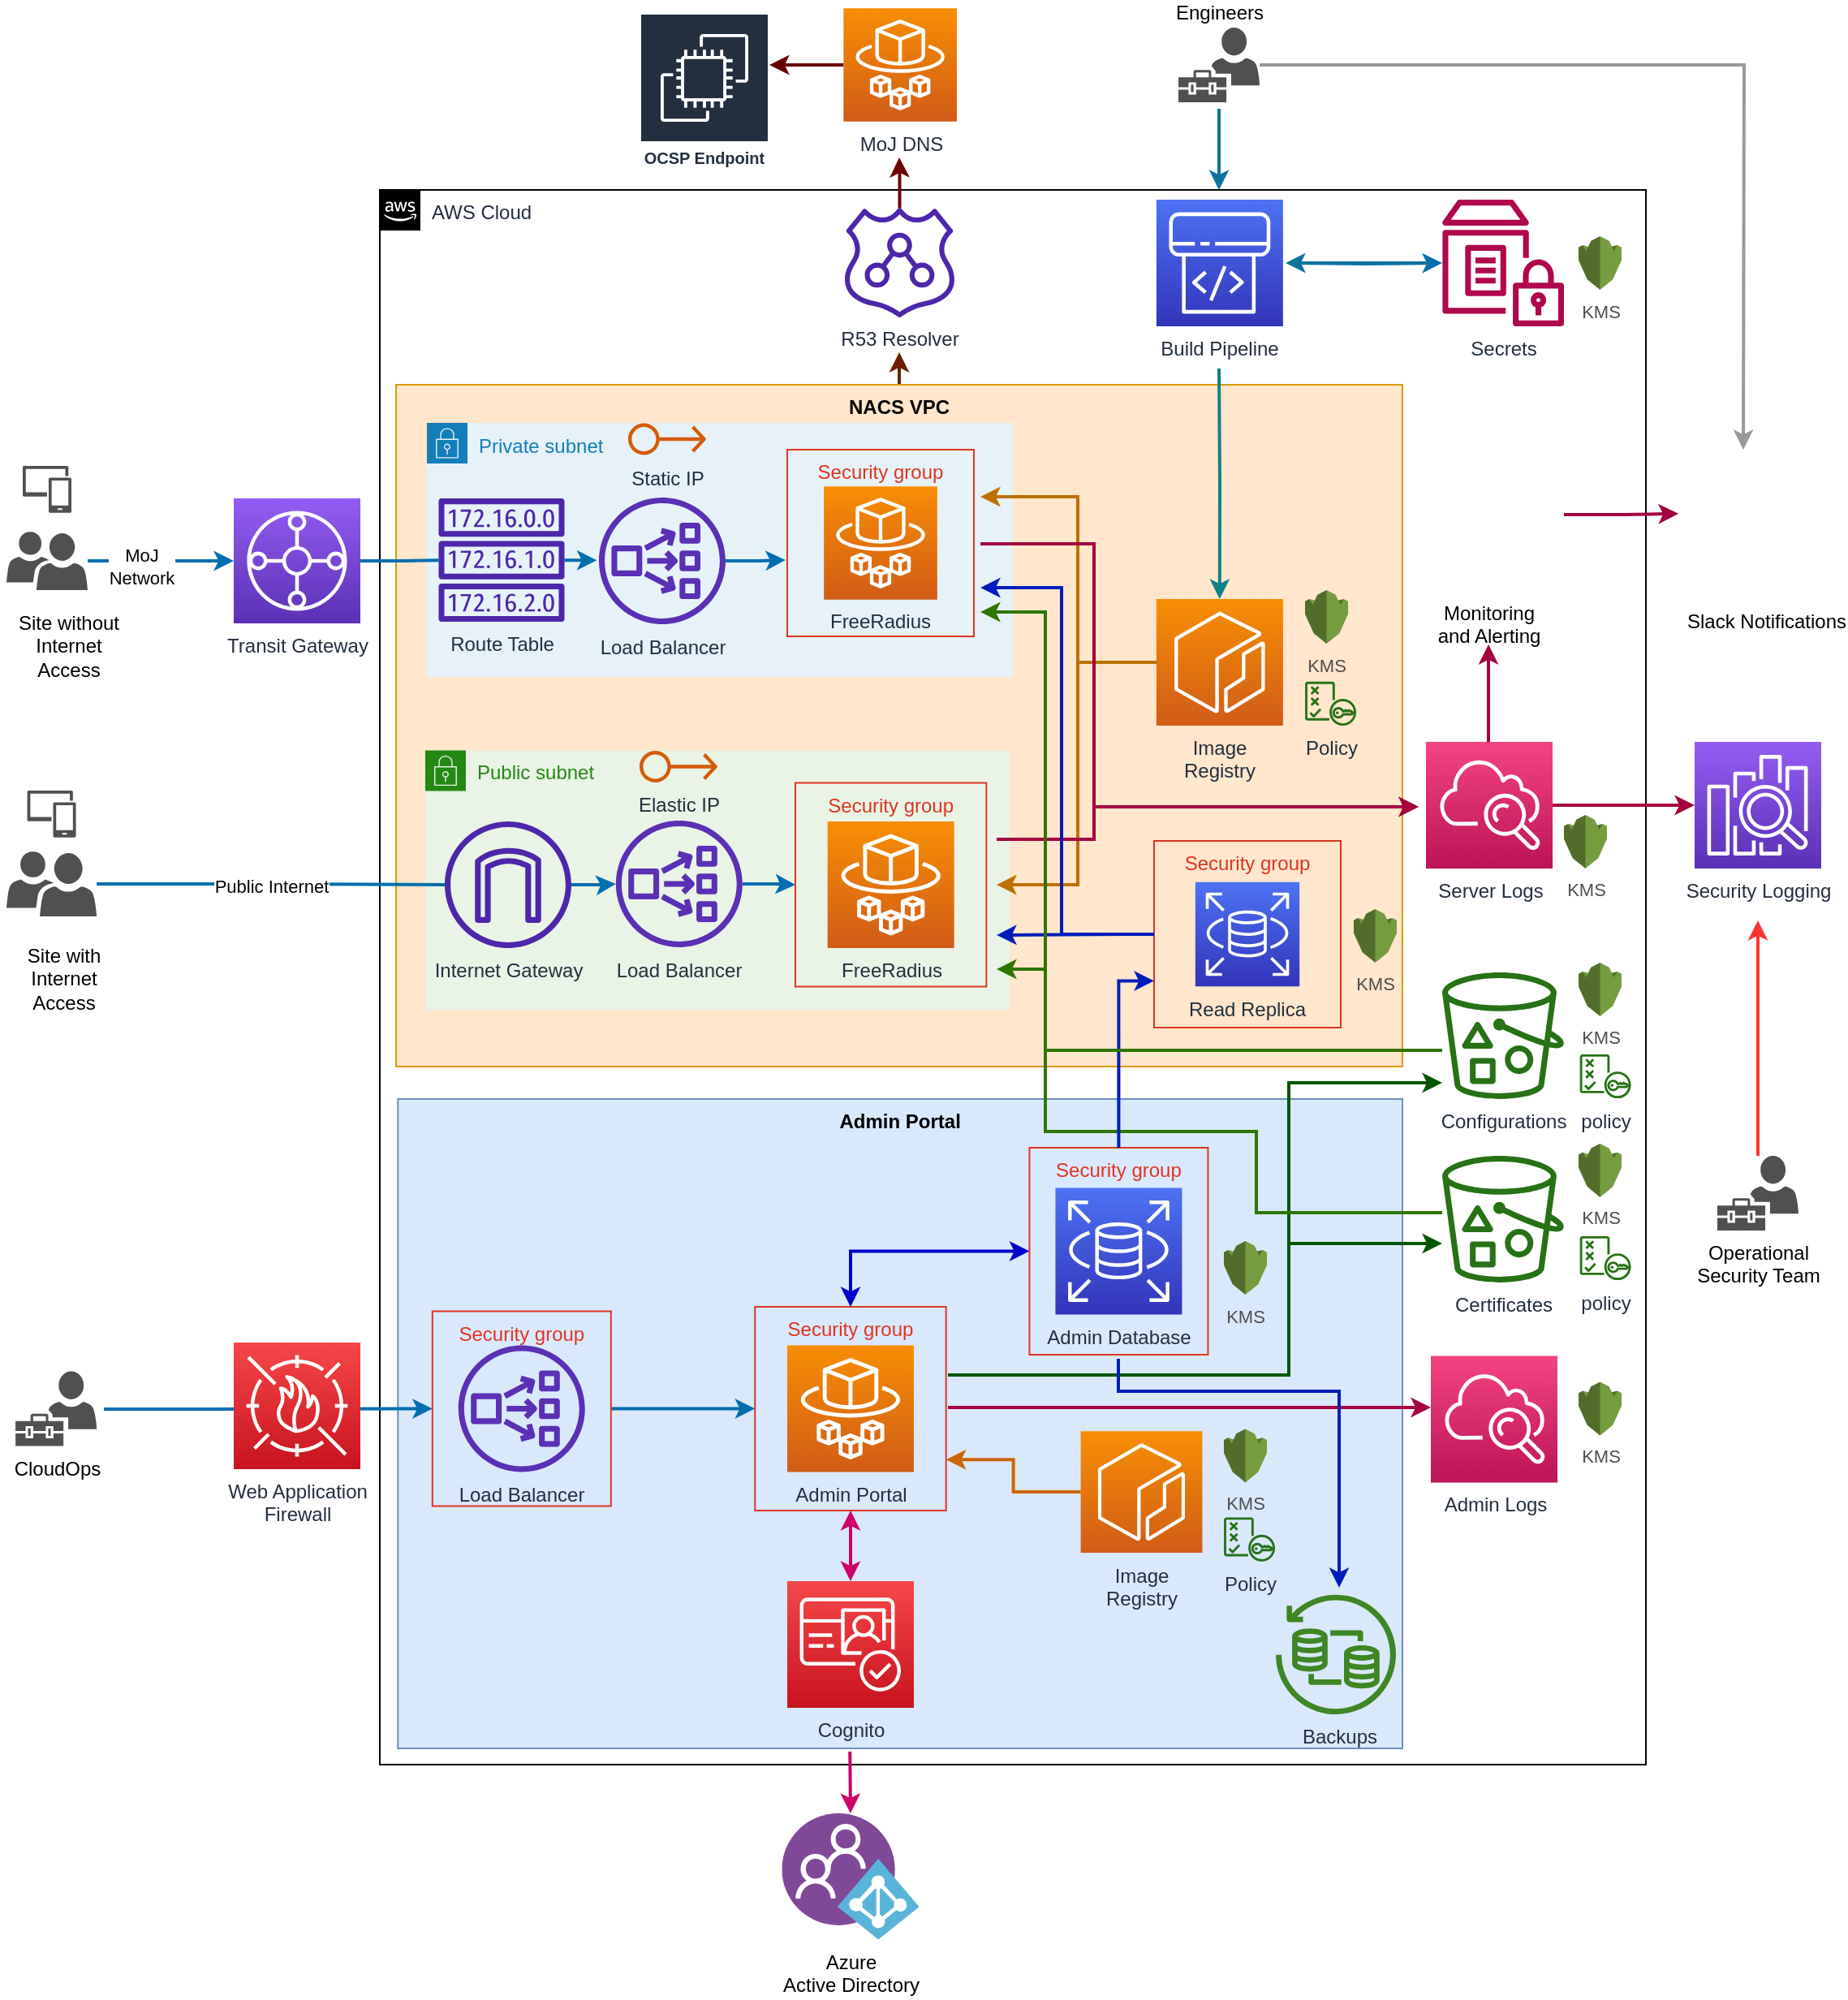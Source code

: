 <mxfile version="18.0.0" type="device"><diagram id="9MO6uvC0R2wSckzGNIwa" name="Page-1"><mxGraphModel dx="1988" dy="3139" grid="1" gridSize="10" guides="1" tooltips="1" connect="1" arrows="1" fold="1" page="1" pageScale="1" pageWidth="827" pageHeight="1169" math="0" shadow="0"><root><mxCell id="0"/><mxCell id="1" parent="0"/><mxCell id="9-9kvyiUO59uA4K4BosA-84" value="AWS Cloud" style="points=[[0,0],[0.25,0],[0.5,0],[0.75,0],[1,0],[1,0.25],[1,0.5],[1,0.75],[1,1],[0.75,1],[0.5,1],[0.25,1],[0,1],[0,0.75],[0,0.5],[0,0.25]];outlineConnect=0;gradientColor=none;html=1;whiteSpace=wrap;fontSize=12;fontStyle=0;shape=mxgraph.aws4.group;grIcon=mxgraph.aws4.group_aws_cloud_alt;strokeColor=#000000;fillColor=none;verticalAlign=top;align=left;spacingLeft=30;fontColor=#232F3E;dashed=0;" parent="1" vertex="1"><mxGeometry x="-590" y="-1060" width="780" height="970" as="geometry"/></mxCell><mxCell id="9-9kvyiUO59uA4K4BosA-189" value="Admin Portal" style="fillColor=#dae8fc;strokeColor=#6c8ebf;dashed=0;verticalAlign=top;fontStyle=1;" parent="1" vertex="1"><mxGeometry x="-578.86" y="-500" width="618.86" height="400" as="geometry"/></mxCell><mxCell id="W1wL9ashuMeTcyz9NrU6-119" style="edgeStyle=orthogonalEdgeStyle;rounded=0;orthogonalLoop=1;jettySize=auto;html=1;exitX=0.5;exitY=0;exitDx=0;exitDy=0;fontSize=11;fontColor=#4D4D4D;strokeWidth=2;fillColor=#a0522d;strokeColor=#6D1F00;" parent="1" source="9-9kvyiUO59uA4K4BosA-187" edge="1"><mxGeometry relative="1" as="geometry"><mxPoint x="-270" y="-960" as="targetPoint"/></mxGeometry></mxCell><mxCell id="9-9kvyiUO59uA4K4BosA-187" value="NACS VPC" style="fillColor=#ffe6cc;strokeColor=#d79b00;dashed=0;verticalAlign=top;fontStyle=1;" parent="1" vertex="1"><mxGeometry x="-580" y="-940" width="620" height="420" as="geometry"/></mxCell><mxCell id="9-9kvyiUO59uA4K4BosA-138" style="edgeStyle=orthogonalEdgeStyle;rounded=0;orthogonalLoop=1;jettySize=auto;html=1;strokeColor=#006EAF;strokeWidth=2;fillColor=#1ba1e2;" parent="1" source="AiLHbRzSf-J2AkT8xo80-5" target="NAixXiFrhquAeeg1MCdx-24" edge="1"><mxGeometry relative="1" as="geometry"><mxPoint x="-640" y="-616" as="targetPoint"/></mxGeometry></mxCell><mxCell id="W1wL9ashuMeTcyz9NrU6-104" value="MoJ &lt;br&gt;Network" style="edgeLabel;html=1;align=center;verticalAlign=middle;resizable=0;points=[];" parent="9-9kvyiUO59uA4K4BosA-138" vertex="1" connectable="0"><mxGeometry x="-0.275" y="-2" relative="1" as="geometry"><mxPoint y="1" as="offset"/></mxGeometry></mxCell><mxCell id="AiLHbRzSf-J2AkT8xo80-5" value="" style="pointerEvents=1;shadow=0;dashed=0;html=1;strokeColor=none;labelPosition=center;verticalLabelPosition=bottom;verticalAlign=top;align=center;fillColor=#505050;shape=mxgraph.mscae.intune.user_group" parent="1" vertex="1"><mxGeometry x="-820" y="-849.5" width="50" height="36" as="geometry"/></mxCell><mxCell id="AiLHbRzSf-J2AkT8xo80-6" value="CloudOps&lt;br&gt;" style="pointerEvents=1;shadow=0;dashed=0;html=1;strokeColor=none;labelPosition=center;verticalLabelPosition=bottom;verticalAlign=top;align=center;fillColor=#505050;shape=mxgraph.mscae.intune.user_management" parent="1" vertex="1"><mxGeometry x="-814.44" y="-332.25" width="50" height="46" as="geometry"/></mxCell><mxCell id="AiLHbRzSf-J2AkT8xo80-28" value="" style="pointerEvents=1;shadow=0;dashed=0;html=1;strokeColor=none;labelPosition=center;verticalLabelPosition=bottom;verticalAlign=top;align=center;fillColor=#505050;shape=mxgraph.mscae.intune.device_group" parent="1" vertex="1"><mxGeometry x="-810" y="-890.0" width="30" height="28.88" as="geometry"/></mxCell><mxCell id="Zwe5Y7tv6AMG9vgAHVcf-19" value="Azure &lt;br&gt;Active Directory" style="aspect=fixed;html=1;points=[];align=center;image;fontSize=12;image=img/lib/mscae/Azure_AD_B2C.svg;" parent="1" vertex="1"><mxGeometry x="-342.3" y="-60" width="84.58" height="77.81" as="geometry"/></mxCell><mxCell id="ob2yoat7zag57HKbLGKw-67" style="edgeStyle=orthogonalEdgeStyle;rounded=0;orthogonalLoop=1;jettySize=auto;html=1;entryX=0.5;entryY=0;entryDx=0;entryDy=0;entryPerimeter=0;strokeColor=#CC0066;strokeWidth=2;exitX=0.45;exitY=1.005;exitDx=0;exitDy=0;exitPerimeter=0;" parent="1" source="9-9kvyiUO59uA4K4BosA-189" target="Zwe5Y7tv6AMG9vgAHVcf-19" edge="1"><mxGeometry relative="1" as="geometry"><mxPoint x="-300" y="-90" as="sourcePoint"/></mxGeometry></mxCell><mxCell id="ob2yoat7zag57HKbLGKw-77" style="edgeStyle=orthogonalEdgeStyle;rounded=0;orthogonalLoop=1;jettySize=auto;html=1;entryX=0.5;entryY=1;entryDx=0;entryDy=0;startArrow=classic;startFill=1;strokeWidth=2;strokeColor=#CC0066;" parent="1" source="9-9kvyiUO59uA4K4BosA-210" target="ob2yoat7zag57HKbLGKw-64" edge="1"><mxGeometry relative="1" as="geometry"/></mxCell><mxCell id="9-9kvyiUO59uA4K4BosA-210" value="Cognito&lt;br&gt;" style="outlineConnect=0;fontColor=#232F3E;gradientColor=#F54749;gradientDirection=north;fillColor=#C7131F;strokeColor=#ffffff;dashed=0;verticalLabelPosition=bottom;verticalAlign=top;align=center;html=1;fontSize=12;fontStyle=0;aspect=fixed;shape=mxgraph.aws4.resourceIcon;resIcon=mxgraph.aws4.cognito;labelPosition=center;" parent="1" vertex="1"><mxGeometry x="-339.01" y="-203" width="78" height="78" as="geometry"/></mxCell><mxCell id="b-nBgKYfW51M7RJ4Bktz-7" style="edgeStyle=orthogonalEdgeStyle;rounded=0;orthogonalLoop=1;jettySize=auto;html=1;strokeColor=#006EAF;strokeWidth=2;entryX=0;entryY=0.5;entryDx=0;entryDy=0;fillColor=#1ba1e2;" parent="1" target="NAixXiFrhquAeeg1MCdx-9" edge="1"><mxGeometry relative="1" as="geometry"><mxPoint x="-520" y="-271" as="targetPoint"/><mxPoint x="-760" y="-309" as="sourcePoint"/><Array as="points"><mxPoint x="-694" y="-309"/></Array></mxGeometry></mxCell><mxCell id="b-nBgKYfW51M7RJ4Bktz-8" style="edgeStyle=orthogonalEdgeStyle;rounded=0;orthogonalLoop=1;jettySize=auto;html=1;strokeColor=#006EAF;strokeWidth=2;exitX=1;exitY=0.5;exitDx=0;exitDy=0;entryX=0;entryY=0.5;entryDx=0;entryDy=0;fillColor=#1ba1e2;" parent="1" source="NAixXiFrhquAeeg1MCdx-9" target="ob2yoat7zag57HKbLGKw-64" edge="1"><mxGeometry relative="1" as="geometry"><mxPoint x="-397.23" y="-270.76" as="sourcePoint"/><mxPoint x="-367.23" y="-270.76" as="targetPoint"/></mxGeometry></mxCell><mxCell id="ob2yoat7zag57HKbLGKw-85" style="edgeStyle=orthogonalEdgeStyle;rounded=0;orthogonalLoop=1;jettySize=auto;html=1;startArrow=none;startFill=0;endArrow=classic;endFill=1;strokeWidth=2;strokeColor=#CC6600;entryX=1;entryY=0.75;entryDx=0;entryDy=0;" parent="1" source="ojEpdzs_7g75hfdYQlUM-1" target="ob2yoat7zag57HKbLGKw-64" edge="1"><mxGeometry relative="1" as="geometry"><Array as="points"/><mxPoint x="-230" y="-280" as="targetPoint"/></mxGeometry></mxCell><mxCell id="ojEpdzs_7g75hfdYQlUM-1" value="Image &lt;br&gt;Registry" style="outlineConnect=0;fontColor=#232F3E;gradientColor=#F78E04;gradientDirection=north;fillColor=#D05C17;strokeColor=#ffffff;dashed=0;verticalLabelPosition=bottom;verticalAlign=top;align=center;html=1;fontSize=12;fontStyle=0;aspect=fixed;shape=mxgraph.aws4.resourceIcon;resIcon=mxgraph.aws4.ecr;" parent="1" vertex="1"><mxGeometry x="-158.21" y="-295.37" width="74.93" height="74.93" as="geometry"/></mxCell><mxCell id="NAixXiFrhquAeeg1MCdx-20" value="Policy" style="outlineConnect=0;fontColor=#232F3E;gradientColor=none;fillColor=#277116;strokeColor=none;dashed=0;verticalLabelPosition=bottom;verticalAlign=top;align=center;html=1;fontSize=12;fontStyle=0;aspect=fixed;pointerEvents=1;shape=mxgraph.aws4.policy;" parent="1" vertex="1"><mxGeometry x="-70.0" y="-242.25" width="31.57" height="27.12" as="geometry"/></mxCell><mxCell id="NAixXiFrhquAeeg1MCdx-24" value="Transit Gateway" style="outlineConnect=0;fontColor=#232F3E;gradientColor=#945DF2;gradientDirection=north;fillColor=#5A30B5;strokeColor=#ffffff;dashed=0;verticalLabelPosition=bottom;verticalAlign=top;align=center;html=1;fontSize=12;fontStyle=0;aspect=fixed;shape=mxgraph.aws4.resourceIcon;resIcon=mxgraph.aws4.transit_gateway;labelPosition=center;" parent="1" vertex="1"><mxGeometry x="-680" y="-870" width="78" height="77" as="geometry"/></mxCell><mxCell id="ob2yoat7zag57HKbLGKw-10" value="Image&lt;br&gt;Registry" style="outlineConnect=0;fontColor=#232F3E;gradientColor=#F78E04;gradientDirection=north;fillColor=#D05C17;strokeColor=#ffffff;dashed=0;verticalLabelPosition=bottom;verticalAlign=top;align=center;html=1;fontSize=12;fontStyle=0;aspect=fixed;shape=mxgraph.aws4.resourceIcon;resIcon=mxgraph.aws4.ecr;" parent="1" vertex="1"><mxGeometry x="-111.57" y="-808" width="78" height="78" as="geometry"/></mxCell><mxCell id="ob2yoat7zag57HKbLGKw-32" style="edgeStyle=orthogonalEdgeStyle;rounded=0;orthogonalLoop=1;jettySize=auto;html=1;fillColor=#e1d5e7;strokeColor=#6666FF;strokeWidth=2;" parent="1" source="ob2yoat7zag57HKbLGKw-17" target="ob2yoat7zag57HKbLGKw-25" edge="1"><mxGeometry relative="1" as="geometry"><mxPoint x="-428.001" y="-594.488" as="sourcePoint"/><mxPoint x="-349" y="-711" as="targetPoint"/></mxGeometry></mxCell><mxCell id="ob2yoat7zag57HKbLGKw-51" value="Policy" style="outlineConnect=0;fontColor=#232F3E;gradientColor=none;fillColor=#277116;strokeColor=none;dashed=0;verticalLabelPosition=bottom;verticalAlign=top;align=center;html=1;fontSize=12;fontStyle=0;aspect=fixed;pointerEvents=1;shape=mxgraph.aws4.policy;" parent="1" vertex="1"><mxGeometry x="-20.0" y="-757.12" width="31.57" height="27.12" as="geometry"/></mxCell><mxCell id="ob2yoat7zag57HKbLGKw-61" value="Configurations" style="outlineConnect=0;fontColor=#232F3E;gradientColor=none;fillColor=#277116;strokeColor=none;dashed=0;verticalLabelPosition=bottom;verticalAlign=top;align=center;html=1;fontSize=12;fontStyle=0;aspect=fixed;pointerEvents=1;shape=mxgraph.aws4.bucket_with_objects;" parent="1" vertex="1"><mxGeometry x="64.5" y="-578" width="75" height="78" as="geometry"/></mxCell><mxCell id="ob2yoat7zag57HKbLGKw-62" value="" style="group" parent="1" vertex="1" connectable="0"><mxGeometry x="-358.86" y="-372" width="117.7" height="125.5" as="geometry"/></mxCell><mxCell id="ob2yoat7zag57HKbLGKw-63" value="" style="group" parent="ob2yoat7zag57HKbLGKw-62" vertex="1" connectable="0"><mxGeometry width="117.7" height="125.5" as="geometry"/></mxCell><mxCell id="ob2yoat7zag57HKbLGKw-64" value="Security group" style="fillColor=none;strokeColor=#DD3522;verticalAlign=top;fontStyle=0;fontColor=#DD3522;" parent="ob2yoat7zag57HKbLGKw-63" vertex="1"><mxGeometry width="117.7" height="125.5" as="geometry"/></mxCell><mxCell id="ob2yoat7zag57HKbLGKw-65" value="Admin Portal" style="outlineConnect=0;fontColor=#232F3E;gradientColor=#F78E04;gradientDirection=north;fillColor=#D05C17;strokeColor=#ffffff;dashed=0;verticalLabelPosition=bottom;verticalAlign=top;align=center;html=1;fontSize=12;fontStyle=0;aspect=fixed;shape=mxgraph.aws4.resourceIcon;resIcon=mxgraph.aws4.fargate;" parent="ob2yoat7zag57HKbLGKw-63" vertex="1"><mxGeometry x="19.85" y="23.75" width="78" height="78" as="geometry"/></mxCell><mxCell id="ob2yoat7zag57HKbLGKw-75" value="" style="group" parent="1" vertex="1" connectable="0"><mxGeometry x="-557.59" y="-369.25" width="110" height="120" as="geometry"/></mxCell><mxCell id="NAixXiFrhquAeeg1MCdx-9" value="Security group" style="fillColor=none;strokeColor=#DD3522;verticalAlign=top;fontStyle=0;fontColor=#DD3522;" parent="ob2yoat7zag57HKbLGKw-75" vertex="1"><mxGeometry width="110" height="120" as="geometry"/></mxCell><mxCell id="b-nBgKYfW51M7RJ4Bktz-9" value="Load Balancer" style="outlineConnect=0;fontColor=#232F3E;gradientColor=none;fillColor=#5A30B5;strokeColor=none;dashed=0;verticalLabelPosition=bottom;verticalAlign=top;align=center;html=1;fontSize=12;fontStyle=0;aspect=fixed;pointerEvents=1;shape=mxgraph.aws4.network_load_balancer;" parent="ob2yoat7zag57HKbLGKw-75" vertex="1"><mxGeometry x="16" y="21.0" width="78" height="78" as="geometry"/></mxCell><mxCell id="ob2yoat7zag57HKbLGKw-73" value="" style="group" parent="1" vertex="1" connectable="0"><mxGeometry x="-189.78" y="-470.0" width="110" height="127.5" as="geometry"/></mxCell><mxCell id="NAixXiFrhquAeeg1MCdx-26" value="Security group" style="fillColor=none;strokeColor=#DD3522;verticalAlign=top;fontStyle=0;fontColor=#DD3522;" parent="ob2yoat7zag57HKbLGKw-73" vertex="1"><mxGeometry width="110" height="127.5" as="geometry"/></mxCell><mxCell id="9-9kvyiUO59uA4K4BosA-149" value="Admin Database" style="outlineConnect=0;fontColor=#232F3E;gradientColor=#4D72F3;gradientDirection=north;fillColor=#3334B9;strokeColor=#ffffff;dashed=0;verticalLabelPosition=bottom;verticalAlign=top;align=center;html=1;fontSize=12;fontStyle=0;aspect=fixed;shape=mxgraph.aws4.resourceIcon;resIcon=mxgraph.aws4.rds;" parent="ob2yoat7zag57HKbLGKw-73" vertex="1"><mxGeometry x="16.0" y="24.75" width="78" height="78" as="geometry"/></mxCell><mxCell id="ob2yoat7zag57HKbLGKw-76" style="edgeStyle=orthogonalEdgeStyle;rounded=0;orthogonalLoop=1;jettySize=auto;html=1;entryX=0.5;entryY=0;entryDx=0;entryDy=0;strokeWidth=2;strokeColor=#0000CC;startArrow=classic;startFill=1;" parent="1" source="NAixXiFrhquAeeg1MCdx-26" target="ob2yoat7zag57HKbLGKw-64" edge="1"><mxGeometry relative="1" as="geometry"/></mxCell><mxCell id="ob2yoat7zag57HKbLGKw-84" value="policy&lt;br&gt;" style="outlineConnect=0;fontColor=#232F3E;gradientColor=none;fillColor=#277116;strokeColor=none;dashed=0;verticalLabelPosition=bottom;verticalAlign=top;align=center;html=1;fontSize=12;fontStyle=0;aspect=fixed;pointerEvents=1;shape=mxgraph.aws4.policy;" parent="1" vertex="1"><mxGeometry x="149.29" y="-527.56" width="31.57" height="27.12" as="geometry"/></mxCell><mxCell id="W1wL9ashuMeTcyz9NrU6-90" style="edgeStyle=orthogonalEdgeStyle;rounded=0;orthogonalLoop=1;jettySize=auto;html=1;exitX=1;exitY=0.5;exitDx=0;exitDy=0;strokeWidth=2;fillColor=#d80073;strokeColor=#A50040;" parent="1" source="ob2yoat7zag57HKbLGKw-92" edge="1"><mxGeometry relative="1" as="geometry"><mxPoint x="210" y="-860.571" as="targetPoint"/></mxGeometry></mxCell><mxCell id="ob2yoat7zag57HKbLGKw-92" value="Monitoring &lt;br&gt;and Alerting" style="shape=image;html=1;verticalAlign=top;verticalLabelPosition=bottom;labelBackgroundColor=#ffffff;imageAspect=0;aspect=fixed;image=https://cdn4.iconfinder.com/data/icons/logos-brands-5/24/grafana-128.png;labelPosition=center;align=center;" parent="1" vertex="1"><mxGeometry x="46.5" y="-906.5" width="93" height="93" as="geometry"/></mxCell><mxCell id="W1wL9ashuMeTcyz9NrU6-6" value="" style="pointerEvents=1;shadow=0;dashed=0;html=1;strokeColor=none;labelPosition=center;verticalLabelPosition=bottom;verticalAlign=top;align=center;fillColor=#505050;shape=mxgraph.mscae.intune.user_group" parent="1" vertex="1"><mxGeometry x="-820" y="-652.5" width="55.56" height="40" as="geometry"/></mxCell><mxCell id="W1wL9ashuMeTcyz9NrU6-7" value="" style="pointerEvents=1;shadow=0;dashed=0;html=1;strokeColor=none;labelPosition=center;verticalLabelPosition=bottom;verticalAlign=top;align=center;fillColor=#505050;shape=mxgraph.mscae.intune.device_group" parent="1" vertex="1"><mxGeometry x="-807.22" y="-690.0" width="30" height="28.88" as="geometry"/></mxCell><mxCell id="W1wL9ashuMeTcyz9NrU6-8" value="Site with Internet Access" style="text;html=1;strokeColor=none;fillColor=none;align=center;verticalAlign=middle;whiteSpace=wrap;rounded=0;" parent="1" vertex="1"><mxGeometry x="-823.25" y="-584" width="76.5" height="19" as="geometry"/></mxCell><mxCell id="W1wL9ashuMeTcyz9NrU6-20" value="Security Logging" style="sketch=0;points=[[0,0,0],[0.25,0,0],[0.5,0,0],[0.75,0,0],[1,0,0],[0,1,0],[0.25,1,0],[0.5,1,0],[0.75,1,0],[1,1,0],[0,0.25,0],[0,0.5,0],[0,0.75,0],[1,0.25,0],[1,0.5,0],[1,0.75,0]];outlineConnect=0;fontColor=#232F3E;gradientColor=#945DF2;gradientDirection=north;fillColor=#5A30B5;strokeColor=#ffffff;dashed=0;verticalLabelPosition=bottom;verticalAlign=top;align=center;html=1;fontSize=12;fontStyle=0;aspect=fixed;shape=mxgraph.aws4.resourceIcon;resIcon=mxgraph.aws4.elasticsearch_service;" parent="1" vertex="1"><mxGeometry x="220" y="-720" width="78" height="78" as="geometry"/></mxCell><mxCell id="W1wL9ashuMeTcyz9NrU6-22" value="R53 Resolver" style="sketch=0;outlineConnect=0;fontColor=#232F3E;gradientColor=none;fillColor=#4D27AA;strokeColor=none;dashed=0;verticalLabelPosition=bottom;verticalAlign=top;align=center;html=1;fontSize=12;fontStyle=0;aspect=fixed;pointerEvents=1;shape=mxgraph.aws4.route_53_resolver;" parent="1" vertex="1"><mxGeometry x="-303.5" y="-1049" width="67.49" height="67.49" as="geometry"/></mxCell><mxCell id="W1wL9ashuMeTcyz9NrU6-25" value="OCSP Endpoint" style="sketch=0;outlineConnect=0;fontColor=#232F3E;gradientColor=none;strokeColor=#ffffff;fillColor=#232F3E;dashed=0;verticalLabelPosition=middle;verticalAlign=bottom;align=center;html=1;whiteSpace=wrap;fontSize=10;fontStyle=1;spacing=3;shape=mxgraph.aws4.productIcon;prIcon=mxgraph.aws4.ec2;" parent="1" vertex="1"><mxGeometry x="-430" y="-1169" width="80" height="99" as="geometry"/></mxCell><mxCell id="W1wL9ashuMeTcyz9NrU6-85" style="edgeStyle=orthogonalEdgeStyle;rounded=0;orthogonalLoop=1;jettySize=auto;html=1;strokeWidth=2;fillColor=#d80073;strokeColor=#A50040;" parent="1" source="9-9kvyiUO59uA4K4BosA-122" edge="1"><mxGeometry relative="1" as="geometry"><mxPoint x="93" y="-780" as="targetPoint"/></mxGeometry></mxCell><mxCell id="W1wL9ashuMeTcyz9NrU6-89" style="edgeStyle=orthogonalEdgeStyle;rounded=0;orthogonalLoop=1;jettySize=auto;html=1;entryX=0;entryY=0.5;entryDx=0;entryDy=0;entryPerimeter=0;strokeWidth=2;fillColor=#d80073;strokeColor=#A50040;" parent="1" source="9-9kvyiUO59uA4K4BosA-122" target="W1wL9ashuMeTcyz9NrU6-20" edge="1"><mxGeometry relative="1" as="geometry"><Array as="points"><mxPoint x="190" y="-681"/><mxPoint x="190" y="-681"/></Array></mxGeometry></mxCell><mxCell id="9-9kvyiUO59uA4K4BosA-122" value="Server Logs" style="outlineConnect=0;fontColor=#232F3E;gradientColor=#F34482;gradientDirection=north;fillColor=#BC1356;strokeColor=#ffffff;dashed=0;verticalLabelPosition=bottom;verticalAlign=top;align=center;html=1;fontSize=12;fontStyle=0;aspect=fixed;shape=mxgraph.aws4.resourceIcon;resIcon=mxgraph.aws4.cloudwatch;labelPosition=center;" parent="1" vertex="1"><mxGeometry x="54.5" y="-720" width="78" height="78" as="geometry"/></mxCell><mxCell id="W1wL9ashuMeTcyz9NrU6-30" value="Slack Notifications" style="shape=image;html=1;verticalAlign=top;verticalLabelPosition=bottom;labelBackgroundColor=#ffffff;imageAspect=0;aspect=fixed;image=https://cdn2.iconfinder.com/data/icons/social-media-2285/512/1_Slack_colored_svg-128.png" parent="1" vertex="1"><mxGeometry x="220" y="-896" width="88" height="88" as="geometry"/></mxCell><mxCell id="W1wL9ashuMeTcyz9NrU6-34" style="edgeStyle=orthogonalEdgeStyle;rounded=0;orthogonalLoop=1;jettySize=auto;html=1;strokeWidth=2;fillColor=#b0e3e6;strokeColor=#0e8088;" parent="1" target="ob2yoat7zag57HKbLGKw-10" edge="1"><mxGeometry relative="1" as="geometry"><mxPoint x="-73" y="-950" as="sourcePoint"/></mxGeometry></mxCell><mxCell id="W1wL9ashuMeTcyz9NrU6-106" style="edgeStyle=orthogonalEdgeStyle;rounded=0;orthogonalLoop=1;jettySize=auto;html=1;strokeWidth=2;fillColor=#1ba1e2;strokeColor=#006EAF;" parent="1" target="W1wL9ashuMeTcyz9NrU6-82" edge="1"><mxGeometry relative="1" as="geometry"><mxPoint x="-30" y="-1015" as="sourcePoint"/></mxGeometry></mxCell><mxCell id="W1wL9ashuMeTcyz9NrU6-33" value="Build Pipeline" style="sketch=0;points=[[0,0,0],[0.25,0,0],[0.5,0,0],[0.75,0,0],[1,0,0],[0,1,0],[0.25,1,0],[0.5,1,0],[0.75,1,0],[1,1,0],[0,0.25,0],[0,0.5,0],[0,0.75,0],[1,0.25,0],[1,0.5,0],[1,0.75,0]];outlineConnect=0;fontColor=#232F3E;gradientColor=#4D72F3;gradientDirection=north;fillColor=#3334B9;strokeColor=#ffffff;dashed=0;verticalLabelPosition=bottom;verticalAlign=top;align=center;html=1;fontSize=12;fontStyle=0;aspect=fixed;shape=mxgraph.aws4.resourceIcon;resIcon=mxgraph.aws4.codepipeline;" parent="1" vertex="1"><mxGeometry x="-111.57" y="-1054" width="78" height="78" as="geometry"/></mxCell><mxCell id="W1wL9ashuMeTcyz9NrU6-38" value="policy&lt;br&gt;" style="outlineConnect=0;fontColor=#232F3E;gradientColor=none;fillColor=#277116;strokeColor=none;dashed=0;verticalLabelPosition=bottom;verticalAlign=top;align=center;html=1;fontSize=12;fontStyle=0;aspect=fixed;pointerEvents=1;shape=mxgraph.aws4.policy;" parent="1" vertex="1"><mxGeometry x="149.29" y="-415.56" width="31.57" height="27.12" as="geometry"/></mxCell><mxCell id="W1wL9ashuMeTcyz9NrU6-48" value="Site without Internet Access" style="text;html=1;strokeColor=none;fillColor=none;align=center;verticalAlign=middle;whiteSpace=wrap;rounded=0;" parent="1" vertex="1"><mxGeometry x="-820" y="-788.94" width="76.5" height="19" as="geometry"/></mxCell><mxCell id="W1wL9ashuMeTcyz9NrU6-53" value="Private subnet" style="points=[[0,0],[0.25,0],[0.5,0],[0.75,0],[1,0],[1,0.25],[1,0.5],[1,0.75],[1,1],[0.75,1],[0.5,1],[0.25,1],[0,1],[0,0.75],[0,0.5],[0,0.25]];outlineConnect=0;gradientColor=none;html=1;whiteSpace=wrap;fontSize=12;fontStyle=0;shape=mxgraph.aws4.group;grIcon=mxgraph.aws4.group_security_group;grStroke=0;strokeColor=#147EBA;fillColor=#E6F2F8;verticalAlign=top;align=left;spacingLeft=30;fontColor=#147EBA;dashed=0;" parent="1" vertex="1"><mxGeometry x="-561" y="-916.5" width="361" height="156.5" as="geometry"/></mxCell><mxCell id="W1wL9ashuMeTcyz9NrU6-57" style="edgeStyle=orthogonalEdgeStyle;rounded=0;orthogonalLoop=1;jettySize=auto;html=1;entryX=-0.009;entryY=0.591;entryDx=0;entryDy=0;strokeWidth=2;fillColor=#1ba1e2;strokeColor=#006EAF;entryPerimeter=0;" parent="1" source="ob2yoat7zag57HKbLGKw-17" target="ob2yoat7zag57HKbLGKw-25" edge="1"><mxGeometry relative="1" as="geometry"><mxPoint x="-430" y="-842" as="sourcePoint"/></mxGeometry></mxCell><mxCell id="ob2yoat7zag57HKbLGKw-17" value="&lt;span style=&quot;font-weight: 400&quot;&gt;Load Balancer&lt;/span&gt;" style="outlineConnect=0;fontColor=#232F3E;gradientColor=none;fillColor=#5A30B5;strokeColor=none;dashed=0;verticalLabelPosition=bottom;verticalAlign=top;align=center;html=1;fontSize=12;fontStyle=1;aspect=fixed;pointerEvents=1;shape=mxgraph.aws4.network_load_balancer;" parent="1" vertex="1"><mxGeometry x="-455" y="-870.5" width="78" height="78" as="geometry"/></mxCell><mxCell id="W1wL9ashuMeTcyz9NrU6-44" value="Static IP" style="sketch=0;outlineConnect=0;fontColor=#232F3E;gradientColor=none;fillColor=#D45B07;strokeColor=none;dashed=0;verticalLabelPosition=bottom;verticalAlign=top;align=center;html=1;fontSize=12;fontStyle=0;aspect=fixed;pointerEvents=1;shape=mxgraph.aws4.elastic_ip_address;" parent="1" vertex="1"><mxGeometry x="-437" y="-916.5" width="48" height="20" as="geometry"/></mxCell><mxCell id="ob2yoat7zag57HKbLGKw-24" value="" style="group" parent="1" vertex="1" connectable="0"><mxGeometry x="-339.01" y="-900" width="115" height="115" as="geometry"/></mxCell><mxCell id="ob2yoat7zag57HKbLGKw-25" value="Security group" style="fillColor=none;strokeColor=#DD3522;verticalAlign=top;fontStyle=0;fontColor=#DD3522;" parent="ob2yoat7zag57HKbLGKw-24" vertex="1"><mxGeometry width="115" height="115" as="geometry"/></mxCell><mxCell id="ob2yoat7zag57HKbLGKw-26" value="FreeRadius" style="outlineConnect=0;fontColor=#232F3E;gradientColor=#F78E04;gradientDirection=north;fillColor=#D05C17;strokeColor=#ffffff;dashed=0;verticalLabelPosition=bottom;verticalAlign=top;align=center;html=1;fontSize=12;fontStyle=0;aspect=fixed;shape=mxgraph.aws4.resourceIcon;resIcon=mxgraph.aws4.fargate;" parent="ob2yoat7zag57HKbLGKw-24" vertex="1"><mxGeometry x="22.585" y="22.583" width="69.835" height="69.835" as="geometry"/></mxCell><mxCell id="ob2yoat7zag57HKbLGKw-6" style="edgeStyle=orthogonalEdgeStyle;rounded=0;orthogonalLoop=1;jettySize=auto;html=1;strokeColor=#6666FF;strokeWidth=2;entryX=0;entryY=0.5;entryDx=0;entryDy=0;" parent="1" source="9-9kvyiUO59uA4K4BosA-106" target="ob2yoat7zag57HKbLGKw-54" edge="1"><mxGeometry relative="1" as="geometry"><mxPoint x="-355.01" y="-423.917" as="targetPoint"/><Array as="points"/></mxGeometry></mxCell><mxCell id="ob2yoat7zag57HKbLGKw-53" value="" style="group" parent="1" vertex="1" connectable="0"><mxGeometry x="-451.71" y="-808" width="436.71" height="373.25" as="geometry"/></mxCell><mxCell id="ob2yoat7zag57HKbLGKw-57" value="" style="group" parent="ob2yoat7zag57HKbLGKw-53" vertex="1" connectable="0"><mxGeometry x="117.7" y="113.25" width="319.01" height="260" as="geometry"/></mxCell><mxCell id="W1wL9ashuMeTcyz9NrU6-54" value="Public subnet" style="points=[[0,0],[0.25,0],[0.5,0],[0.75,0],[1,0],[1,0.25],[1,0.5],[1,0.75],[1,1],[0.75,1],[0.5,1],[0.25,1],[0,1],[0,0.75],[0,0.5],[0,0.25]];outlineConnect=0;gradientColor=none;html=1;whiteSpace=wrap;fontSize=12;fontStyle=0;shape=mxgraph.aws4.group;grIcon=mxgraph.aws4.group_security_group;grStroke=0;strokeColor=#248814;fillColor=#E9F3E6;verticalAlign=top;align=left;spacingLeft=30;fontColor=#248814;dashed=0;" parent="ob2yoat7zag57HKbLGKw-57" vertex="1"><mxGeometry x="-228" y="-20" width="360" height="160" as="geometry"/></mxCell><mxCell id="ob2yoat7zag57HKbLGKw-54" value="Security group" style="fillColor=none;strokeColor=#DD3522;verticalAlign=top;fontStyle=0;fontColor=#DD3522;" parent="ob2yoat7zag57HKbLGKw-57" vertex="1"><mxGeometry width="117.7" height="125.5" as="geometry"/></mxCell><mxCell id="ob2yoat7zag57HKbLGKw-55" value="FreeRadius" style="outlineConnect=0;fontColor=#232F3E;gradientColor=#F78E04;gradientDirection=north;fillColor=#D05C17;strokeColor=#ffffff;dashed=0;verticalLabelPosition=bottom;verticalAlign=top;align=center;html=1;fontSize=12;fontStyle=0;aspect=fixed;shape=mxgraph.aws4.resourceIcon;resIcon=mxgraph.aws4.fargate;" parent="ob2yoat7zag57HKbLGKw-57" vertex="1"><mxGeometry x="19.85" y="23.75" width="78" height="78" as="geometry"/></mxCell><mxCell id="ob2yoat7zag57HKbLGKw-35" value="" style="group" parent="ob2yoat7zag57HKbLGKw-57" vertex="1" connectable="0"><mxGeometry x="221.01" y="35.75" width="115" height="115" as="geometry"/></mxCell><mxCell id="NAixXiFrhquAeeg1MCdx-3" value="Security group" style="fillColor=none;strokeColor=#DD3522;verticalAlign=top;fontStyle=0;fontColor=#DD3522;" parent="ob2yoat7zag57HKbLGKw-35" vertex="1"><mxGeometry width="115" height="115" as="geometry"/></mxCell><mxCell id="iMxpz6M9b-CzHR5uXrkI-1" value="Read Replica" style="outlineConnect=0;fontColor=#232F3E;gradientColor=#4D72F3;gradientDirection=north;fillColor=#3334B9;strokeColor=#ffffff;dashed=0;verticalLabelPosition=bottom;verticalAlign=top;align=center;html=1;fontSize=12;fontStyle=0;aspect=fixed;shape=mxgraph.aws4.resourceIcon;resIcon=mxgraph.aws4.rds;" parent="ob2yoat7zag57HKbLGKw-35" vertex="1"><mxGeometry x="25.413" y="25.413" width="64.166" height="64.166" as="geometry"/></mxCell><mxCell id="W1wL9ashuMeTcyz9NrU6-62" style="edgeStyle=orthogonalEdgeStyle;rounded=0;orthogonalLoop=1;jettySize=auto;html=1;exitX=0;exitY=0.5;exitDx=0;exitDy=0;strokeWidth=2;fillColor=#0050ef;strokeColor=#001DBC;" parent="ob2yoat7zag57HKbLGKw-57" source="NAixXiFrhquAeeg1MCdx-3" edge="1"><mxGeometry relative="1" as="geometry"><mxPoint x="124.01" y="93.75" as="targetPoint"/><Array as="points"><mxPoint x="204" y="94"/></Array></mxGeometry></mxCell><mxCell id="W1wL9ashuMeTcyz9NrU6-43" value="Elastic IP" style="sketch=0;outlineConnect=0;fontColor=#232F3E;gradientColor=none;fillColor=#D45B07;strokeColor=none;dashed=0;verticalLabelPosition=bottom;verticalAlign=top;align=center;html=1;fontSize=12;fontStyle=0;aspect=fixed;pointerEvents=1;shape=mxgraph.aws4.elastic_ip_address;" parent="ob2yoat7zag57HKbLGKw-57" vertex="1"><mxGeometry x="-95.99" y="-20" width="48" height="20" as="geometry"/></mxCell><mxCell id="W1wL9ashuMeTcyz9NrU6-55" style="edgeStyle=orthogonalEdgeStyle;rounded=0;orthogonalLoop=1;jettySize=auto;html=1;entryX=0;entryY=0.5;entryDx=0;entryDy=0;strokeWidth=2;fillColor=#1ba1e2;strokeColor=#006EAF;" parent="1" source="9-9kvyiUO59uA4K4BosA-106" target="ob2yoat7zag57HKbLGKw-54" edge="1"><mxGeometry relative="1" as="geometry"/></mxCell><mxCell id="9-9kvyiUO59uA4K4BosA-106" value="Load Balancer" style="outlineConnect=0;fontColor=#232F3E;gradientColor=none;fillColor=#5A30B5;strokeColor=none;dashed=0;verticalLabelPosition=bottom;verticalAlign=top;align=center;html=1;fontSize=12;fontStyle=0;aspect=fixed;pointerEvents=1;shape=mxgraph.aws4.network_load_balancer;" parent="1" vertex="1"><mxGeometry x="-444.59" y="-671.5" width="78" height="78" as="geometry"/></mxCell><mxCell id="W1wL9ashuMeTcyz9NrU6-9" style="edgeStyle=orthogonalEdgeStyle;rounded=0;orthogonalLoop=1;jettySize=auto;html=1;strokeWidth=2;fillColor=#1ba1e2;strokeColor=#006EAF;startArrow=none;" parent="1" source="W1wL9ashuMeTcyz9NrU6-99" target="9-9kvyiUO59uA4K4BosA-106" edge="1"><mxGeometry relative="1" as="geometry"/></mxCell><mxCell id="ob2yoat7zag57HKbLGKw-34" style="edgeStyle=orthogonalEdgeStyle;rounded=0;orthogonalLoop=1;jettySize=auto;html=1;strokeWidth=2;strokeColor=#006EAF;fillColor=#1ba1e2;startArrow=none;" parent="1" source="W1wL9ashuMeTcyz9NrU6-102" edge="1"><mxGeometry relative="1" as="geometry"><mxPoint x="-615.29" y="-898.5" as="sourcePoint"/><mxPoint x="-456" y="-832" as="targetPoint"/><Array as="points"/></mxGeometry></mxCell><mxCell id="W1wL9ashuMeTcyz9NrU6-65" style="edgeStyle=orthogonalEdgeStyle;rounded=0;orthogonalLoop=1;jettySize=auto;html=1;strokeWidth=2;fillColor=#f0a30a;strokeColor=#BD7000;" parent="1" source="ob2yoat7zag57HKbLGKw-10" edge="1"><mxGeometry relative="1" as="geometry"><mxPoint x="-210" y="-632" as="targetPoint"/><Array as="points"><mxPoint x="-160" y="-769"/><mxPoint x="-160" y="-632"/></Array></mxGeometry></mxCell><mxCell id="W1wL9ashuMeTcyz9NrU6-66" style="edgeStyle=orthogonalEdgeStyle;rounded=0;orthogonalLoop=1;jettySize=auto;html=1;strokeWidth=2;fillColor=#f0a30a;strokeColor=#BD7000;" parent="1" source="ob2yoat7zag57HKbLGKw-10" edge="1"><mxGeometry relative="1" as="geometry"><mxPoint x="-220" y="-871" as="targetPoint"/><Array as="points"><mxPoint x="-160" y="-769"/><mxPoint x="-160" y="-871"/></Array></mxGeometry></mxCell><mxCell id="W1wL9ashuMeTcyz9NrU6-69" style="edgeStyle=orthogonalEdgeStyle;rounded=0;orthogonalLoop=1;jettySize=auto;html=1;strokeWidth=2;fillColor=#d80073;strokeColor=#A50040;" parent="1" edge="1"><mxGeometry relative="1" as="geometry"><mxPoint x="-220" y="-842" as="sourcePoint"/><mxPoint x="50" y="-680" as="targetPoint"/><Array as="points"><mxPoint x="-150" y="-842"/><mxPoint x="-150" y="-680"/></Array></mxGeometry></mxCell><mxCell id="W1wL9ashuMeTcyz9NrU6-70" style="edgeStyle=orthogonalEdgeStyle;rounded=0;orthogonalLoop=1;jettySize=auto;html=1;strokeWidth=2;fillColor=#d80073;strokeColor=#A50040;" parent="1" edge="1"><mxGeometry relative="1" as="geometry"><mxPoint x="50" y="-680" as="targetPoint"/><mxPoint x="-210" y="-660" as="sourcePoint"/><Array as="points"><mxPoint x="-150" y="-660"/><mxPoint x="-150" y="-680"/></Array></mxGeometry></mxCell><mxCell id="W1wL9ashuMeTcyz9NrU6-74" style="edgeStyle=orthogonalEdgeStyle;rounded=0;orthogonalLoop=1;jettySize=auto;html=1;strokeWidth=2;fillColor=#008a00;strokeColor=#005700;startArrow=none;" parent="1" target="ob2yoat7zag57HKbLGKw-61" edge="1"><mxGeometry relative="1" as="geometry"><mxPoint x="60" y="-411" as="sourcePoint"/><Array as="points"><mxPoint x="-30" y="-411"/><mxPoint x="-30" y="-510"/></Array></mxGeometry></mxCell><mxCell id="W1wL9ashuMeTcyz9NrU6-75" style="edgeStyle=orthogonalEdgeStyle;rounded=0;orthogonalLoop=1;jettySize=auto;html=1;strokeWidth=2;fillColor=#008a00;strokeColor=#005700;" parent="1" target="W1wL9ashuMeTcyz9NrU6-35" edge="1"><mxGeometry relative="1" as="geometry"><mxPoint x="-240" y="-330" as="sourcePoint"/><mxPoint x="50" y="-411" as="targetPoint"/><Array as="points"><mxPoint x="-30" y="-330"/><mxPoint x="-30" y="-411"/></Array></mxGeometry></mxCell><mxCell id="W1wL9ashuMeTcyz9NrU6-76" value="Admin Logs" style="outlineConnect=0;fontColor=#232F3E;gradientColor=#F34482;gradientDirection=north;fillColor=#BC1356;strokeColor=#ffffff;dashed=0;verticalLabelPosition=bottom;verticalAlign=top;align=center;html=1;fontSize=12;fontStyle=0;aspect=fixed;shape=mxgraph.aws4.resourceIcon;resIcon=mxgraph.aws4.cloudwatch;labelPosition=center;" parent="1" vertex="1"><mxGeometry x="57.5" y="-341.81" width="78" height="78" as="geometry"/></mxCell><mxCell id="W1wL9ashuMeTcyz9NrU6-77" style="edgeStyle=orthogonalEdgeStyle;rounded=0;orthogonalLoop=1;jettySize=auto;html=1;strokeWidth=2;fillColor=#d80073;strokeColor=#A50040;" parent="1" target="W1wL9ashuMeTcyz9NrU6-76" edge="1"><mxGeometry relative="1" as="geometry"><mxPoint x="-240" y="-310" as="sourcePoint"/><Array as="points"><mxPoint x="-10" y="-310"/><mxPoint x="-10" y="-310"/></Array></mxGeometry></mxCell><mxCell id="W1wL9ashuMeTcyz9NrU6-78" style="edgeStyle=orthogonalEdgeStyle;rounded=0;orthogonalLoop=1;jettySize=auto;html=1;strokeWidth=2;fillColor=#0050ef;strokeColor=#001DBC;exitX=0;exitY=0.5;exitDx=0;exitDy=0;" parent="1" source="NAixXiFrhquAeeg1MCdx-3" edge="1"><mxGeometry relative="1" as="geometry"><mxPoint x="-120" y="-602" as="sourcePoint"/><mxPoint x="-220" y="-815" as="targetPoint"/><Array as="points"><mxPoint x="-170" y="-601"/><mxPoint x="-170" y="-815"/></Array></mxGeometry></mxCell><mxCell id="W1wL9ashuMeTcyz9NrU6-84" style="edgeStyle=orthogonalEdgeStyle;rounded=0;orthogonalLoop=1;jettySize=auto;html=1;strokeWidth=2;fillColor=#b1ddf0;strokeColor=#10739e;" parent="1" edge="1"><mxGeometry relative="1" as="geometry"><mxPoint x="58" y="-1015" as="sourcePoint"/><mxPoint x="-32" y="-1015" as="targetPoint"/></mxGeometry></mxCell><mxCell id="W1wL9ashuMeTcyz9NrU6-82" value="Secrets" style="sketch=0;outlineConnect=0;fontColor=#232F3E;gradientColor=none;fillColor=#B0084D;strokeColor=none;dashed=0;verticalLabelPosition=bottom;verticalAlign=top;align=center;html=1;fontSize=12;fontStyle=0;aspect=fixed;pointerEvents=1;shape=mxgraph.aws4.parameter_store;" parent="1" vertex="1"><mxGeometry x="64.5" y="-1054" width="75" height="78" as="geometry"/></mxCell><mxCell id="W1wL9ashuMeTcyz9NrU6-96" style="edgeStyle=orthogonalEdgeStyle;rounded=0;orthogonalLoop=1;jettySize=auto;html=1;strokeWidth=2;fillColor=#60a917;strokeColor=#2D7600;" parent="1" source="W1wL9ashuMeTcyz9NrU6-35" edge="1"><mxGeometry relative="1" as="geometry"><mxPoint x="-220" y="-800" as="targetPoint"/><Array as="points"><mxPoint x="-50" y="-430"/><mxPoint x="-50" y="-480"/><mxPoint x="-180" y="-480"/><mxPoint x="-180" y="-800"/><mxPoint x="-220" y="-800"/></Array></mxGeometry></mxCell><mxCell id="W1wL9ashuMeTcyz9NrU6-35" value="Certificates" style="outlineConnect=0;fontColor=#232F3E;gradientColor=none;fillColor=#277116;strokeColor=none;dashed=0;verticalLabelPosition=bottom;verticalAlign=top;align=center;html=1;fontSize=12;fontStyle=0;aspect=fixed;pointerEvents=1;shape=mxgraph.aws4.bucket_with_objects;" parent="1" vertex="1"><mxGeometry x="64.5" y="-465.0" width="75" height="78" as="geometry"/></mxCell><mxCell id="W1wL9ashuMeTcyz9NrU6-92" value="" style="edgeStyle=orthogonalEdgeStyle;rounded=0;orthogonalLoop=1;jettySize=auto;html=1;strokeWidth=2;fillColor=#008a00;strokeColor=#005700;endArrow=none;" parent="1" edge="1"><mxGeometry relative="1" as="geometry"><mxPoint x="-240" y="-330" as="sourcePoint"/><mxPoint x="40" y="-411" as="targetPoint"/><Array as="points"><mxPoint x="-30" y="-330"/><mxPoint x="-30" y="-411"/></Array></mxGeometry></mxCell><mxCell id="W1wL9ashuMeTcyz9NrU6-97" style="edgeStyle=orthogonalEdgeStyle;rounded=0;orthogonalLoop=1;jettySize=auto;html=1;exitX=0.5;exitY=0;exitDx=0;exitDy=0;entryX=0;entryY=0.75;entryDx=0;entryDy=0;strokeWidth=2;fillColor=#0050ef;strokeColor=#001DBC;" parent="1" source="NAixXiFrhquAeeg1MCdx-26" target="NAixXiFrhquAeeg1MCdx-3" edge="1"><mxGeometry relative="1" as="geometry"/></mxCell><mxCell id="W1wL9ashuMeTcyz9NrU6-95" style="edgeStyle=orthogonalEdgeStyle;rounded=0;orthogonalLoop=1;jettySize=auto;html=1;strokeWidth=2;fillColor=#60a917;strokeColor=#2D7600;" parent="1" source="ob2yoat7zag57HKbLGKw-61" edge="1"><mxGeometry relative="1" as="geometry"><mxPoint x="-210" y="-580" as="targetPoint"/><Array as="points"><mxPoint x="-180" y="-530"/><mxPoint x="-180" y="-580"/></Array></mxGeometry></mxCell><mxCell id="W1wL9ashuMeTcyz9NrU6-99" value="Internet Gateway" style="sketch=0;outlineConnect=0;fontColor=#232F3E;gradientColor=none;fillColor=#4D27AA;strokeColor=none;dashed=0;verticalLabelPosition=bottom;verticalAlign=top;align=center;html=1;fontSize=12;fontStyle=0;aspect=fixed;pointerEvents=1;shape=mxgraph.aws4.internet_gateway;" parent="1" vertex="1"><mxGeometry x="-550" y="-671" width="78" height="78" as="geometry"/></mxCell><mxCell id="W1wL9ashuMeTcyz9NrU6-100" value="" style="edgeStyle=orthogonalEdgeStyle;rounded=0;orthogonalLoop=1;jettySize=auto;html=1;strokeWidth=2;fillColor=#1ba1e2;strokeColor=#006EAF;endArrow=none;" parent="1" source="W1wL9ashuMeTcyz9NrU6-6" target="W1wL9ashuMeTcyz9NrU6-99" edge="1"><mxGeometry relative="1" as="geometry"><mxPoint x="-754.44" y="-632.5" as="sourcePoint"/><mxPoint x="-444.59" y="-632.5" as="targetPoint"/></mxGeometry></mxCell><mxCell id="W1wL9ashuMeTcyz9NrU6-101" value="Public Internet" style="edgeLabel;html=1;align=center;verticalAlign=middle;resizable=0;points=[];" parent="W1wL9ashuMeTcyz9NrU6-100" vertex="1" connectable="0"><mxGeometry x="0.005" y="-1" relative="1" as="geometry"><mxPoint as="offset"/></mxGeometry></mxCell><mxCell id="W1wL9ashuMeTcyz9NrU6-102" value="Route Table" style="sketch=0;outlineConnect=0;fontColor=#232F3E;gradientColor=none;fillColor=#4D27AA;strokeColor=none;dashed=0;verticalLabelPosition=bottom;verticalAlign=top;align=center;html=1;fontSize=12;fontStyle=0;aspect=fixed;pointerEvents=1;shape=mxgraph.aws4.route_table;" parent="1" vertex="1"><mxGeometry x="-554" y="-869.94" width="78" height="76" as="geometry"/></mxCell><mxCell id="W1wL9ashuMeTcyz9NrU6-103" value="" style="edgeStyle=orthogonalEdgeStyle;rounded=0;orthogonalLoop=1;jettySize=auto;html=1;strokeWidth=2;strokeColor=#006EAF;fillColor=#1ba1e2;endArrow=none;" parent="1" source="NAixXiFrhquAeeg1MCdx-24" target="W1wL9ashuMeTcyz9NrU6-102" edge="1"><mxGeometry relative="1" as="geometry"><mxPoint x="-602.0" y="-831.5" as="sourcePoint"/><mxPoint x="-455.0" y="-831.5" as="targetPoint"/><Array as="points"/></mxGeometry></mxCell><mxCell id="W1wL9ashuMeTcyz9NrU6-110" value="KMS" style="outlineConnect=0;dashed=0;verticalLabelPosition=bottom;verticalAlign=top;align=center;html=1;shape=mxgraph.aws3.kms;fillColor=#759C3E;gradientColor=none;fontSize=11;fontColor=#4D4D4D;" parent="1" vertex="1"><mxGeometry x="148.5" y="-472.56" width="26.5" height="33" as="geometry"/></mxCell><mxCell id="W1wL9ashuMeTcyz9NrU6-111" value="KMS" style="outlineConnect=0;dashed=0;verticalLabelPosition=bottom;verticalAlign=top;align=center;html=1;shape=mxgraph.aws3.kms;fillColor=#759C3E;gradientColor=none;fontSize=11;fontColor=#4D4D4D;" parent="1" vertex="1"><mxGeometry x="148.5" y="-325.75" width="26.5" height="33" as="geometry"/></mxCell><mxCell id="W1wL9ashuMeTcyz9NrU6-112" value="KMS" style="outlineConnect=0;dashed=0;verticalLabelPosition=bottom;verticalAlign=top;align=center;html=1;shape=mxgraph.aws3.kms;fillColor=#759C3E;gradientColor=none;fontSize=11;fontColor=#4D4D4D;" parent="1" vertex="1"><mxGeometry x="-70" y="-296.81" width="26.5" height="33" as="geometry"/></mxCell><mxCell id="W1wL9ashuMeTcyz9NrU6-113" value="KMS" style="outlineConnect=0;dashed=0;verticalLabelPosition=bottom;verticalAlign=top;align=center;html=1;shape=mxgraph.aws3.kms;fillColor=#759C3E;gradientColor=none;fontSize=11;fontColor=#4D4D4D;" parent="1" vertex="1"><mxGeometry x="-70" y="-412.5" width="26.5" height="33" as="geometry"/></mxCell><mxCell id="W1wL9ashuMeTcyz9NrU6-114" value="KMS" style="outlineConnect=0;dashed=0;verticalLabelPosition=bottom;verticalAlign=top;align=center;html=1;shape=mxgraph.aws3.kms;fillColor=#759C3E;gradientColor=none;fontSize=11;fontColor=#4D4D4D;" parent="1" vertex="1"><mxGeometry x="10" y="-617" width="26.5" height="33" as="geometry"/></mxCell><mxCell id="W1wL9ashuMeTcyz9NrU6-115" value="KMS" style="outlineConnect=0;dashed=0;verticalLabelPosition=bottom;verticalAlign=top;align=center;html=1;shape=mxgraph.aws3.kms;fillColor=#759C3E;gradientColor=none;fontSize=11;fontColor=#4D4D4D;" parent="1" vertex="1"><mxGeometry x="-20" y="-813.5" width="26.5" height="33" as="geometry"/></mxCell><mxCell id="W1wL9ashuMeTcyz9NrU6-116" value="KMS" style="outlineConnect=0;dashed=0;verticalLabelPosition=bottom;verticalAlign=top;align=center;html=1;shape=mxgraph.aws3.kms;fillColor=#759C3E;gradientColor=none;fontSize=11;fontColor=#4D4D4D;" parent="1" vertex="1"><mxGeometry x="148.5" y="-1031.5" width="26.5" height="33" as="geometry"/></mxCell><mxCell id="W1wL9ashuMeTcyz9NrU6-117" value="KMS" style="outlineConnect=0;dashed=0;verticalLabelPosition=bottom;verticalAlign=top;align=center;html=1;shape=mxgraph.aws3.kms;fillColor=#759C3E;gradientColor=none;fontSize=11;fontColor=#4D4D4D;" parent="1" vertex="1"><mxGeometry x="139.5" y="-675" width="26.5" height="33" as="geometry"/></mxCell><mxCell id="W1wL9ashuMeTcyz9NrU6-120" value="KMS" style="outlineConnect=0;dashed=0;verticalLabelPosition=bottom;verticalAlign=top;align=center;html=1;shape=mxgraph.aws3.kms;fillColor=#759C3E;gradientColor=none;fontSize=11;fontColor=#4D4D4D;" parent="1" vertex="1"><mxGeometry x="148.5" y="-584" width="26.5" height="33" as="geometry"/></mxCell><mxCell id="W1wL9ashuMeTcyz9NrU6-121" value="Backups" style="sketch=0;outlineConnect=0;fontColor=#232F3E;gradientColor=none;fillColor=#3F8624;strokeColor=none;dashed=0;verticalLabelPosition=bottom;verticalAlign=top;align=center;html=1;fontSize=12;fontStyle=0;aspect=fixed;pointerEvents=1;shape=mxgraph.aws4.backup_restore;" parent="1" vertex="1"><mxGeometry x="-38.43" y="-199" width="78" height="78" as="geometry"/></mxCell><mxCell id="W1wL9ashuMeTcyz9NrU6-122" style="edgeStyle=orthogonalEdgeStyle;rounded=0;orthogonalLoop=1;jettySize=auto;html=1;fontSize=11;fontColor=#4D4D4D;strokeWidth=2;fillColor=#0050ef;strokeColor=#001DBC;" parent="1" target="W1wL9ashuMeTcyz9NrU6-121" edge="1"><mxGeometry relative="1" as="geometry"><mxPoint x="-135" y="-340" as="sourcePoint"/><Array as="points"><mxPoint x="-135" y="-320"/><mxPoint x="1" y="-320"/></Array></mxGeometry></mxCell><mxCell id="W1wL9ashuMeTcyz9NrU6-125" style="edgeStyle=orthogonalEdgeStyle;rounded=0;orthogonalLoop=1;jettySize=auto;html=1;fontSize=11;fontColor=#4D4D4D;strokeWidth=2;fillColor=#a20025;strokeColor=#6F0000;" parent="1" source="W1wL9ashuMeTcyz9NrU6-22" edge="1"><mxGeometry relative="1" as="geometry"><mxPoint x="-270" y="-1080" as="targetPoint"/></mxGeometry></mxCell><mxCell id="W1wL9ashuMeTcyz9NrU6-131" style="edgeStyle=orthogonalEdgeStyle;rounded=0;orthogonalLoop=1;jettySize=auto;html=1;fontSize=11;fontColor=#4D4D4D;strokeWidth=2;fillColor=#b1ddf0;strokeColor=#10739e;" parent="1" edge="1"><mxGeometry relative="1" as="geometry"><mxPoint x="-73" y="-1110" as="sourcePoint"/><mxPoint x="-73" y="-1060" as="targetPoint"/></mxGeometry></mxCell><mxCell id="W1wL9ashuMeTcyz9NrU6-132" style="edgeStyle=orthogonalEdgeStyle;rounded=0;orthogonalLoop=1;jettySize=auto;html=1;fontSize=11;fontColor=#4D4D4D;strokeWidth=2;strokeColor=#999999;" parent="1" source="W1wL9ashuMeTcyz9NrU6-130" edge="1"><mxGeometry relative="1" as="geometry"><mxPoint x="250.0" y="-900" as="targetPoint"/></mxGeometry></mxCell><mxCell id="W1wL9ashuMeTcyz9NrU6-130" value="Engineers" style="pointerEvents=1;shadow=0;dashed=0;html=1;strokeColor=none;labelPosition=center;verticalLabelPosition=top;verticalAlign=bottom;align=center;fillColor=#505050;shape=mxgraph.mscae.intune.user_management" parent="1" vertex="1"><mxGeometry x="-98" y="-1160" width="50" height="46" as="geometry"/></mxCell><mxCell id="W1wL9ashuMeTcyz9NrU6-135" style="edgeStyle=orthogonalEdgeStyle;rounded=0;orthogonalLoop=1;jettySize=auto;html=1;fontSize=11;fontColor=#4D4D4D;strokeColor=#FF3333;strokeWidth=2;" parent="1" source="W1wL9ashuMeTcyz9NrU6-134" edge="1"><mxGeometry relative="1" as="geometry"><mxPoint x="259" y="-610" as="targetPoint"/></mxGeometry></mxCell><mxCell id="W1wL9ashuMeTcyz9NrU6-134" value="Operational &lt;br&gt;Security Team" style="pointerEvents=1;shadow=0;dashed=0;html=1;strokeColor=none;labelPosition=center;verticalLabelPosition=bottom;verticalAlign=top;align=center;fillColor=#505050;shape=mxgraph.mscae.intune.user_management" parent="1" vertex="1"><mxGeometry x="234" y="-465.0" width="50" height="46" as="geometry"/></mxCell><mxCell id="9224QwCD1-UZLhlYc53N-1" value="Web Application &lt;br&gt;Firewall" style="sketch=0;points=[[0,0,0],[0.25,0,0],[0.5,0,0],[0.75,0,0],[1,0,0],[0,1,0],[0.25,1,0],[0.5,1,0],[0.75,1,0],[1,1,0],[0,0.25,0],[0,0.5,0],[0,0.75,0],[1,0.25,0],[1,0.5,0],[1,0.75,0]];outlineConnect=0;fontColor=#232F3E;gradientColor=#F54749;gradientDirection=north;fillColor=#C7131F;strokeColor=#ffffff;dashed=0;verticalLabelPosition=bottom;verticalAlign=top;align=center;html=1;fontSize=12;fontStyle=0;aspect=fixed;shape=mxgraph.aws4.resourceIcon;resIcon=mxgraph.aws4.waf;" parent="1" vertex="1"><mxGeometry x="-680" y="-350" width="78" height="78" as="geometry"/></mxCell><mxCell id="0t3bTNAGS35wcmNa0YpU-3" style="edgeStyle=orthogonalEdgeStyle;rounded=0;orthogonalLoop=1;jettySize=auto;html=1;strokeWidth=2;strokeColor=#660000;" edge="1" parent="1" source="0t3bTNAGS35wcmNa0YpU-1"><mxGeometry relative="1" as="geometry"><mxPoint x="-350" y="-1137" as="targetPoint"/></mxGeometry></mxCell><mxCell id="0t3bTNAGS35wcmNa0YpU-1" value="MoJ DNS" style="outlineConnect=0;fontColor=#232F3E;gradientColor=#F78E04;gradientDirection=north;fillColor=#D05C17;strokeColor=#ffffff;dashed=0;verticalLabelPosition=bottom;verticalAlign=top;align=center;html=1;fontSize=12;fontStyle=0;aspect=fixed;shape=mxgraph.aws4.resourceIcon;resIcon=mxgraph.aws4.fargate;" vertex="1" parent="1"><mxGeometry x="-304.345" y="-1171.917" width="69.835" height="69.835" as="geometry"/></mxCell></root></mxGraphModel></diagram></mxfile>